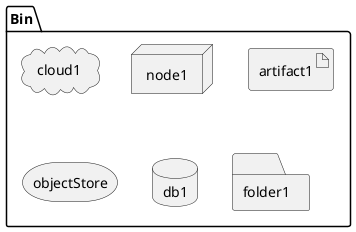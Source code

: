 @startuml

package  "Bin" {
  cloud cloud1
  node node1
  artifact artifact1
  storage objectStore
  database db1
  folder folder1
}

@enduml
